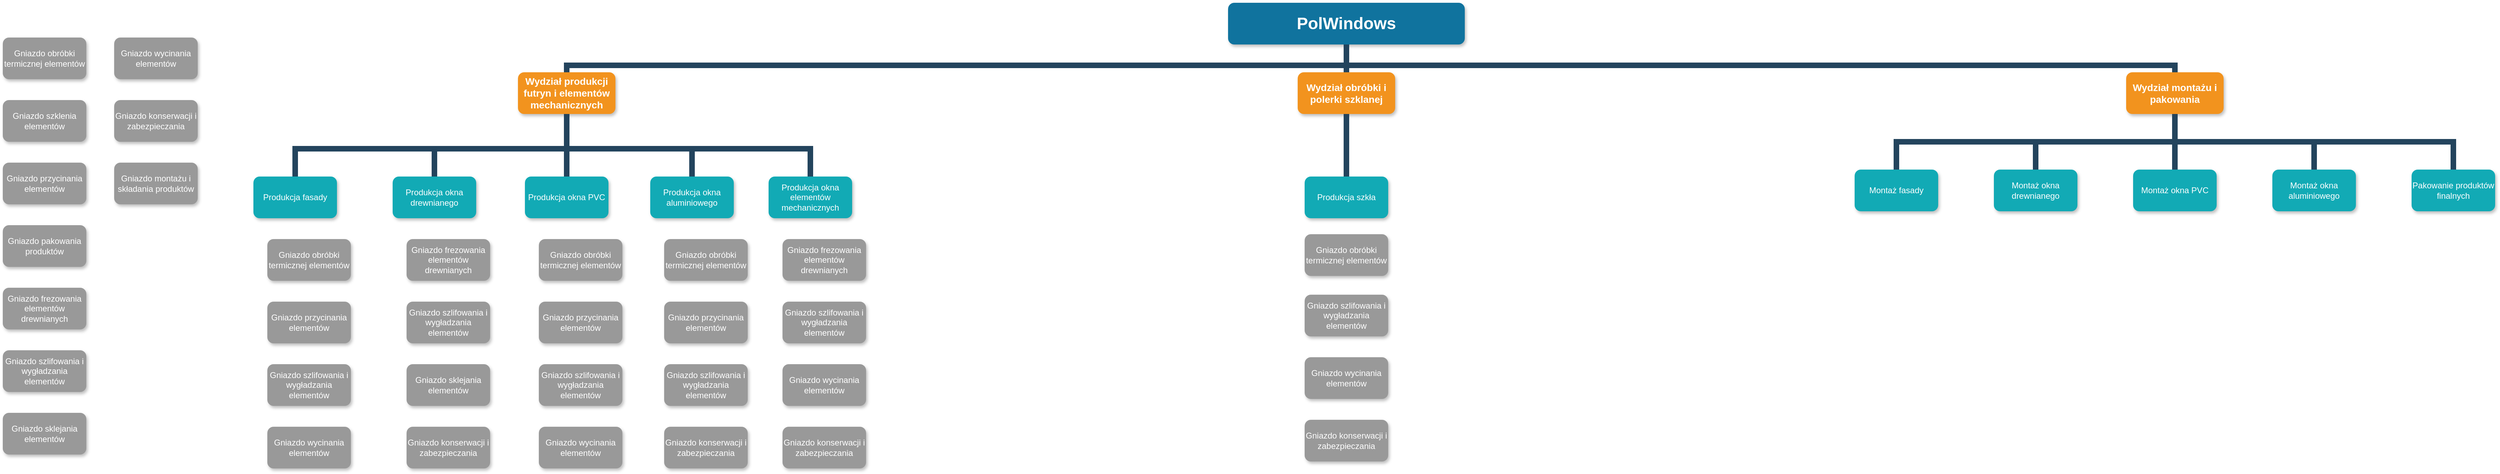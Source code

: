 <mxfile version="17.1.2" type="github">
  <diagram name="Page-1" id="64c3da0e-402f-94eb-ee01-a36477274f13">
    <mxGraphModel dx="3357" dy="1222" grid="1" gridSize="10" guides="1" tooltips="1" connect="1" arrows="1" fold="1" page="1" pageScale="1" pageWidth="1169" pageHeight="826" background="none" math="0" shadow="0">
      <root>
        <mxCell id="0" />
        <mxCell id="1" parent="0" />
        <mxCell id="2" value="PolWindows" style="whiteSpace=wrap;rounded=1;shadow=1;fillColor=#10739E;strokeColor=none;fontColor=#FFFFFF;fontStyle=1;fontSize=24" parent="1" vertex="1">
          <mxGeometry x="1000" y="50" width="340" height="60" as="geometry" />
        </mxCell>
        <mxCell id="3" value="Wydział produkcji futryn i elementów mechanicznych" style="whiteSpace=wrap;rounded=1;fillColor=#F2931E;strokeColor=none;shadow=1;fontColor=#FFFFFF;fontStyle=1;fontSize=14" parent="1" vertex="1">
          <mxGeometry x="-20" y="150.0" width="140" height="60" as="geometry" />
        </mxCell>
        <mxCell id="4" value="Wydział obróbki i polerki szklanej" style="whiteSpace=wrap;rounded=1;fillColor=#F2931E;strokeColor=none;shadow=1;fontColor=#FFFFFF;fontStyle=1;fontSize=14" parent="1" vertex="1">
          <mxGeometry x="1100" y="150.0" width="140" height="60" as="geometry" />
        </mxCell>
        <mxCell id="6" value="Wydział montażu i pakowania" style="whiteSpace=wrap;rounded=1;fillColor=#F2931E;strokeColor=none;shadow=1;fontColor=#FFFFFF;fontStyle=1;fontSize=14" parent="1" vertex="1">
          <mxGeometry x="2290" y="150.0" width="140" height="60" as="geometry" />
        </mxCell>
        <mxCell id="10" value="Produkcja fasady" style="whiteSpace=wrap;rounded=1;fillColor=#12AAB5;strokeColor=none;shadow=1;fontColor=#FFFFFF;" parent="1" vertex="1">
          <mxGeometry x="-400" y="300.0" width="120" height="60" as="geometry" />
        </mxCell>
        <mxCell id="12" value="Produkcja okna drewnianego" style="whiteSpace=wrap;rounded=1;fillColor=#12AAB5;strokeColor=none;shadow=1;fontColor=#FFFFFF;" parent="1" vertex="1">
          <mxGeometry x="-200" y="300.0" width="120" height="60" as="geometry" />
        </mxCell>
        <mxCell id="23" value="Gniazdo obróbki termicznej elementów" style="whiteSpace=wrap;rounded=1;fillColor=#999999;strokeColor=none;shadow=1;fontColor=#FFFFFF;fontStyle=0" parent="1" vertex="1">
          <mxGeometry x="-760" y="100.0" width="120" height="60" as="geometry" />
        </mxCell>
        <mxCell id="24" value="Gniazdo szklenia elementów" style="whiteSpace=wrap;rounded=1;fillColor=#999999;strokeColor=none;shadow=1;fontColor=#FFFFFF;fontStyle=0" parent="1" vertex="1">
          <mxGeometry x="-760.0" y="190.0" width="120" height="60" as="geometry" />
        </mxCell>
        <mxCell id="25" value="Gniazdo przycinania elementów" style="whiteSpace=wrap;rounded=1;fillColor=#999999;strokeColor=none;shadow=1;fontColor=#FFFFFF;fontStyle=0" parent="1" vertex="1">
          <mxGeometry x="-760" y="280.0" width="120" height="60" as="geometry" />
        </mxCell>
        <mxCell id="26" value="Gniazdo pakowania produktów" style="whiteSpace=wrap;rounded=1;fillColor=#999999;strokeColor=none;shadow=1;fontColor=#FFFFFF;fontStyle=0" parent="1" vertex="1">
          <mxGeometry x="-760.0" y="370.0" width="120" height="60" as="geometry" />
        </mxCell>
        <mxCell id="103" value="" style="edgeStyle=elbowEdgeStyle;elbow=vertical;rounded=0;fontColor=#000000;endArrow=none;endFill=0;strokeWidth=8;strokeColor=#23445D;" parent="1" source="3" target="10" edge="1">
          <mxGeometry width="100" height="100" relative="1" as="geometry">
            <mxPoint x="-450" y="290" as="sourcePoint" />
            <mxPoint x="-350" y="190" as="targetPoint" />
            <Array as="points">
              <mxPoint x="-170" y="260" />
            </Array>
          </mxGeometry>
        </mxCell>
        <mxCell id="104" value="" style="edgeStyle=elbowEdgeStyle;elbow=vertical;rounded=0;fontColor=#000000;endArrow=none;endFill=0;strokeWidth=8;strokeColor=#23445D;" parent="1" source="3" target="12" edge="1">
          <mxGeometry width="100" height="100" relative="1" as="geometry">
            <mxPoint x="-110" y="290" as="sourcePoint" />
            <mxPoint x="-10" y="190" as="targetPoint" />
            <Array as="points">
              <mxPoint x="50" y="260" />
              <mxPoint x="50" y="255" />
            </Array>
          </mxGeometry>
        </mxCell>
        <mxCell id="133" value="Montaż fasady" style="whiteSpace=wrap;rounded=1;fillColor=#12AAB5;strokeColor=none;shadow=1;fontColor=#FFFFFF;" parent="1" vertex="1">
          <mxGeometry x="1900.0" y="290.0" width="120" height="60" as="geometry" />
        </mxCell>
        <mxCell id="134" value="Montaż okna drewnianego" style="whiteSpace=wrap;rounded=1;fillColor=#12AAB5;strokeColor=none;shadow=1;fontColor=#FFFFFF;" parent="1" vertex="1">
          <mxGeometry x="2100" y="290.0" width="120" height="60" as="geometry" />
        </mxCell>
        <mxCell id="221" value="" style="edgeStyle=elbowEdgeStyle;elbow=vertical;rounded=0;fontColor=#000000;endArrow=none;endFill=0;strokeWidth=8;strokeColor=#23445D;" parent="1" source="6" target="133" edge="1">
          <mxGeometry width="100" height="100" relative="1" as="geometry">
            <mxPoint x="1870" y="260" as="sourcePoint" />
            <mxPoint x="1970" y="160" as="targetPoint" />
          </mxGeometry>
        </mxCell>
        <mxCell id="222" value="" style="edgeStyle=elbowEdgeStyle;elbow=vertical;rounded=0;fontColor=#000000;endArrow=none;endFill=0;strokeWidth=8;strokeColor=#23445D;" parent="1" source="6" target="134" edge="1">
          <mxGeometry width="100" height="100" relative="1" as="geometry">
            <mxPoint x="2120" y="270" as="sourcePoint" />
            <mxPoint x="2220" y="170" as="targetPoint" />
          </mxGeometry>
        </mxCell>
        <mxCell id="229" value="" style="edgeStyle=elbowEdgeStyle;elbow=vertical;rounded=0;fontColor=#000000;endArrow=none;endFill=0;strokeWidth=8;strokeColor=#23445D;" parent="1" source="2" target="3" edge="1">
          <mxGeometry width="100" height="100" relative="1" as="geometry">
            <mxPoint x="540" y="140" as="sourcePoint" />
            <mxPoint x="640" y="40" as="targetPoint" />
            <Array as="points">
              <mxPoint x="650" y="140" />
              <mxPoint x="650" y="150" />
            </Array>
          </mxGeometry>
        </mxCell>
        <mxCell id="230" value="" style="edgeStyle=elbowEdgeStyle;elbow=vertical;rounded=0;fontColor=#000000;endArrow=none;endFill=0;strokeWidth=8;strokeColor=#23445D;" parent="1" source="2" target="4" edge="1">
          <mxGeometry width="100" height="100" relative="1" as="geometry">
            <mxPoint x="550" y="150" as="sourcePoint" />
            <mxPoint x="650" y="50" as="targetPoint" />
          </mxGeometry>
        </mxCell>
        <mxCell id="234" value="" style="edgeStyle=elbowEdgeStyle;elbow=vertical;rounded=0;fontColor=#000000;endArrow=none;endFill=0;strokeWidth=8;strokeColor=#23445D;" parent="1" source="2" edge="1">
          <mxGeometry width="100" height="100" relative="1" as="geometry">
            <mxPoint x="590" y="190" as="sourcePoint" />
            <mxPoint x="2360" y="150" as="targetPoint" />
            <Array as="points">
              <mxPoint x="1770" y="140" />
            </Array>
          </mxGeometry>
        </mxCell>
        <mxCell id="9-6c7BfhoWEWpENg01it-234" value="Produkcja okna PVC" style="whiteSpace=wrap;rounded=1;fillColor=#12AAB5;strokeColor=none;shadow=1;fontColor=#FFFFFF;" vertex="1" parent="1">
          <mxGeometry x="-10" y="300.0" width="120" height="60" as="geometry" />
        </mxCell>
        <mxCell id="9-6c7BfhoWEWpENg01it-235" value="Produkcja okna aluminiowego" style="whiteSpace=wrap;rounded=1;fillColor=#12AAB5;strokeColor=none;shadow=1;fontColor=#FFFFFF;" vertex="1" parent="1">
          <mxGeometry x="170" y="300.0" width="120" height="60" as="geometry" />
        </mxCell>
        <mxCell id="9-6c7BfhoWEWpENg01it-236" value="Produkcja okna elementów mechanicznych" style="whiteSpace=wrap;rounded=1;fillColor=#12AAB5;strokeColor=none;shadow=1;fontColor=#FFFFFF;" vertex="1" parent="1">
          <mxGeometry x="340" y="300.0" width="120" height="60" as="geometry" />
        </mxCell>
        <mxCell id="9-6c7BfhoWEWpENg01it-239" value="" style="edgeStyle=elbowEdgeStyle;elbow=vertical;rounded=0;fontColor=#000000;endArrow=none;endFill=0;strokeWidth=8;strokeColor=#23445D;exitX=0.5;exitY=1;exitDx=0;exitDy=0;entryX=0.5;entryY=0;entryDx=0;entryDy=0;" edge="1" parent="1" source="3" target="9-6c7BfhoWEWpENg01it-234">
          <mxGeometry width="100" height="100" relative="1" as="geometry">
            <mxPoint x="60" y="220.0" as="sourcePoint" />
            <mxPoint x="-130" y="310" as="targetPoint" />
            <Array as="points">
              <mxPoint x="60" y="265" />
            </Array>
          </mxGeometry>
        </mxCell>
        <mxCell id="9-6c7BfhoWEWpENg01it-240" value="" style="edgeStyle=elbowEdgeStyle;elbow=vertical;rounded=0;fontColor=#000000;endArrow=none;endFill=0;strokeWidth=8;strokeColor=#23445D;entryX=0.5;entryY=0;entryDx=0;entryDy=0;" edge="1" parent="1" target="9-6c7BfhoWEWpENg01it-235">
          <mxGeometry width="100" height="100" relative="1" as="geometry">
            <mxPoint x="50" y="220" as="sourcePoint" />
            <mxPoint x="-120" y="320" as="targetPoint" />
            <Array as="points">
              <mxPoint x="70" y="260" />
              <mxPoint x="140" y="260" />
            </Array>
          </mxGeometry>
        </mxCell>
        <mxCell id="9-6c7BfhoWEWpENg01it-241" value="" style="edgeStyle=elbowEdgeStyle;elbow=vertical;rounded=0;fontColor=#000000;endArrow=none;endFill=0;strokeWidth=8;strokeColor=#23445D;entryX=0.5;entryY=0;entryDx=0;entryDy=0;" edge="1" parent="1" target="9-6c7BfhoWEWpENg01it-236">
          <mxGeometry width="100" height="100" relative="1" as="geometry">
            <mxPoint x="50" y="210" as="sourcePoint" />
            <mxPoint x="330" y="280" as="targetPoint" />
            <Array as="points">
              <mxPoint x="90" y="260" />
              <mxPoint x="230" y="250" />
            </Array>
          </mxGeometry>
        </mxCell>
        <mxCell id="9-6c7BfhoWEWpENg01it-242" value="Produkcja szkła" style="whiteSpace=wrap;rounded=1;fillColor=#12AAB5;strokeColor=none;shadow=1;fontColor=#FFFFFF;" vertex="1" parent="1">
          <mxGeometry x="1110" y="300.0" width="120" height="60" as="geometry" />
        </mxCell>
        <mxCell id="9-6c7BfhoWEWpENg01it-243" value="" style="edgeStyle=elbowEdgeStyle;elbow=vertical;rounded=0;fontColor=#000000;endArrow=none;endFill=0;strokeWidth=8;strokeColor=#23445D;exitX=0.5;exitY=1;exitDx=0;exitDy=0;entryX=0.5;entryY=0;entryDx=0;entryDy=0;" edge="1" parent="1" source="4" target="9-6c7BfhoWEWpENg01it-242">
          <mxGeometry width="100" height="100" relative="1" as="geometry">
            <mxPoint x="819" y="220" as="sourcePoint" />
            <mxPoint x="1170" y="290" as="targetPoint" />
            <Array as="points">
              <mxPoint x="1160" y="260" />
              <mxPoint x="999" y="260" />
            </Array>
          </mxGeometry>
        </mxCell>
        <mxCell id="9-6c7BfhoWEWpENg01it-245" value="Montaż okna PVC" style="whiteSpace=wrap;rounded=1;fillColor=#12AAB5;strokeColor=none;shadow=1;fontColor=#FFFFFF;" vertex="1" parent="1">
          <mxGeometry x="2300" y="290.0" width="120" height="60" as="geometry" />
        </mxCell>
        <mxCell id="9-6c7BfhoWEWpENg01it-246" value="Montaż okna aluminiowego" style="whiteSpace=wrap;rounded=1;fillColor=#12AAB5;strokeColor=none;shadow=1;fontColor=#FFFFFF;" vertex="1" parent="1">
          <mxGeometry x="2500" y="290.0" width="120" height="60" as="geometry" />
        </mxCell>
        <mxCell id="9-6c7BfhoWEWpENg01it-247" value="Pakowanie produktów finalnych" style="whiteSpace=wrap;rounded=1;fillColor=#12AAB5;strokeColor=none;shadow=1;fontColor=#FFFFFF;" vertex="1" parent="1">
          <mxGeometry x="2700" y="290.0" width="120" height="60" as="geometry" />
        </mxCell>
        <mxCell id="9-6c7BfhoWEWpENg01it-248" value="" style="edgeStyle=elbowEdgeStyle;elbow=vertical;rounded=0;fontColor=#000000;endArrow=none;endFill=0;strokeWidth=8;strokeColor=#23445D;exitX=0.5;exitY=1;exitDx=0;exitDy=0;" edge="1" parent="1" source="6">
          <mxGeometry width="100" height="100" relative="1" as="geometry">
            <mxPoint x="2260" y="220.0" as="sourcePoint" />
            <mxPoint x="2360" y="290" as="targetPoint" />
            <Array as="points">
              <mxPoint x="2310" y="255" />
            </Array>
          </mxGeometry>
        </mxCell>
        <mxCell id="9-6c7BfhoWEWpENg01it-250" value="" style="edgeStyle=elbowEdgeStyle;elbow=vertical;rounded=0;fontColor=#000000;endArrow=none;endFill=0;strokeWidth=8;strokeColor=#23445D;exitX=0.5;exitY=1;exitDx=0;exitDy=0;" edge="1" parent="1" source="6">
          <mxGeometry width="100" height="100" relative="1" as="geometry">
            <mxPoint x="2660" y="220.0" as="sourcePoint" />
            <mxPoint x="2760" y="290" as="targetPoint" />
          </mxGeometry>
        </mxCell>
        <mxCell id="9-6c7BfhoWEWpENg01it-252" value="" style="edgeStyle=elbowEdgeStyle;elbow=vertical;rounded=0;fontColor=#000000;endArrow=none;endFill=0;strokeWidth=8;strokeColor=#23445D;exitX=0.5;exitY=1;exitDx=0;exitDy=0;entryX=0.5;entryY=0;entryDx=0;entryDy=0;" edge="1" parent="1" source="6" target="9-6c7BfhoWEWpENg01it-246">
          <mxGeometry width="100" height="100" relative="1" as="geometry">
            <mxPoint x="2370" y="220.0" as="sourcePoint" />
            <mxPoint x="2770" y="300" as="targetPoint" />
          </mxGeometry>
        </mxCell>
        <mxCell id="9-6c7BfhoWEWpENg01it-253" value="Gniazdo frezowania elementów drewnianych" style="whiteSpace=wrap;rounded=1;fillColor=#999999;strokeColor=none;shadow=1;fontColor=#FFFFFF;fontStyle=0" vertex="1" parent="1">
          <mxGeometry x="-760.0" y="460.0" width="120" height="60" as="geometry" />
        </mxCell>
        <mxCell id="9-6c7BfhoWEWpENg01it-254" value="Gniazdo szlifowania i wygładzania elementów" style="whiteSpace=wrap;rounded=1;fillColor=#999999;strokeColor=none;shadow=1;fontColor=#FFFFFF;fontStyle=0" vertex="1" parent="1">
          <mxGeometry x="-760.0" y="550.0" width="120" height="60" as="geometry" />
        </mxCell>
        <mxCell id="9-6c7BfhoWEWpENg01it-255" value="Gniazdo sklejania elementów" style="whiteSpace=wrap;rounded=1;fillColor=#999999;strokeColor=none;shadow=1;fontColor=#FFFFFF;fontStyle=0" vertex="1" parent="1">
          <mxGeometry x="-760" y="640.0" width="120" height="60" as="geometry" />
        </mxCell>
        <mxCell id="9-6c7BfhoWEWpENg01it-256" value="Gniazdo wycinania elementów" style="whiteSpace=wrap;rounded=1;fillColor=#999999;strokeColor=none;shadow=1;fontColor=#FFFFFF;fontStyle=0" vertex="1" parent="1">
          <mxGeometry x="-600.0" y="100.0" width="120" height="60" as="geometry" />
        </mxCell>
        <mxCell id="9-6c7BfhoWEWpENg01it-257" value="Gniazdo konserwacji i zabezpieczania" style="whiteSpace=wrap;rounded=1;fillColor=#999999;strokeColor=none;shadow=1;fontColor=#FFFFFF;fontStyle=0" vertex="1" parent="1">
          <mxGeometry x="-600.0" y="190.0" width="120" height="60" as="geometry" />
        </mxCell>
        <mxCell id="9-6c7BfhoWEWpENg01it-258" value="Gniazdo montażu i składania produktów" style="whiteSpace=wrap;rounded=1;fillColor=#999999;strokeColor=none;shadow=1;fontColor=#FFFFFF;fontStyle=0" vertex="1" parent="1">
          <mxGeometry x="-600.0" y="280.0" width="120" height="60" as="geometry" />
        </mxCell>
        <mxCell id="9-6c7BfhoWEWpENg01it-259" value="Gniazdo obróbki termicznej elementów" style="whiteSpace=wrap;rounded=1;fillColor=#999999;strokeColor=none;shadow=1;fontColor=#FFFFFF;fontStyle=0" vertex="1" parent="1">
          <mxGeometry x="-380" y="390.0" width="120" height="60" as="geometry" />
        </mxCell>
        <mxCell id="9-6c7BfhoWEWpENg01it-261" value="Gniazdo przycinania elementów" style="whiteSpace=wrap;rounded=1;fillColor=#999999;strokeColor=none;shadow=1;fontColor=#FFFFFF;fontStyle=0" vertex="1" parent="1">
          <mxGeometry x="-380" y="480.0" width="120" height="60" as="geometry" />
        </mxCell>
        <mxCell id="9-6c7BfhoWEWpENg01it-262" value="Gniazdo szlifowania i wygładzania elementów" style="whiteSpace=wrap;rounded=1;fillColor=#999999;strokeColor=none;shadow=1;fontColor=#FFFFFF;fontStyle=0" vertex="1" parent="1">
          <mxGeometry x="-380.0" y="570.0" width="120" height="60" as="geometry" />
        </mxCell>
        <mxCell id="9-6c7BfhoWEWpENg01it-263" value="Gniazdo wycinania elementów" style="whiteSpace=wrap;rounded=1;fillColor=#999999;strokeColor=none;shadow=1;fontColor=#FFFFFF;fontStyle=0" vertex="1" parent="1">
          <mxGeometry x="-380.0" y="660.0" width="120" height="60" as="geometry" />
        </mxCell>
        <mxCell id="9-6c7BfhoWEWpENg01it-264" value="Gniazdo frezowania elementów drewnianych" style="whiteSpace=wrap;rounded=1;fillColor=#999999;strokeColor=none;shadow=1;fontColor=#FFFFFF;fontStyle=0" vertex="1" parent="1">
          <mxGeometry x="-180.0" y="390.0" width="120" height="60" as="geometry" />
        </mxCell>
        <mxCell id="9-6c7BfhoWEWpENg01it-265" value="Gniazdo szlifowania i wygładzania elementów" style="whiteSpace=wrap;rounded=1;fillColor=#999999;strokeColor=none;shadow=1;fontColor=#FFFFFF;fontStyle=0" vertex="1" parent="1">
          <mxGeometry x="-180.0" y="480.0" width="120" height="60" as="geometry" />
        </mxCell>
        <mxCell id="9-6c7BfhoWEWpENg01it-266" value="Gniazdo sklejania elementów" style="whiteSpace=wrap;rounded=1;fillColor=#999999;strokeColor=none;shadow=1;fontColor=#FFFFFF;fontStyle=0" vertex="1" parent="1">
          <mxGeometry x="-180" y="570.0" width="120" height="60" as="geometry" />
        </mxCell>
        <mxCell id="9-6c7BfhoWEWpENg01it-267" value="Gniazdo konserwacji i zabezpieczania" style="whiteSpace=wrap;rounded=1;fillColor=#999999;strokeColor=none;shadow=1;fontColor=#FFFFFF;fontStyle=0" vertex="1" parent="1">
          <mxGeometry x="-180.0" y="660.0" width="120" height="60" as="geometry" />
        </mxCell>
        <mxCell id="9-6c7BfhoWEWpENg01it-268" value="Gniazdo obróbki termicznej elementów" style="whiteSpace=wrap;rounded=1;fillColor=#999999;strokeColor=none;shadow=1;fontColor=#FFFFFF;fontStyle=0" vertex="1" parent="1">
          <mxGeometry x="10" y="390.0" width="120" height="60" as="geometry" />
        </mxCell>
        <mxCell id="9-6c7BfhoWEWpENg01it-269" value="Gniazdo przycinania elementów" style="whiteSpace=wrap;rounded=1;fillColor=#999999;strokeColor=none;shadow=1;fontColor=#FFFFFF;fontStyle=0" vertex="1" parent="1">
          <mxGeometry x="10" y="480.0" width="120" height="60" as="geometry" />
        </mxCell>
        <mxCell id="9-6c7BfhoWEWpENg01it-270" value="Gniazdo szlifowania i wygładzania elementów" style="whiteSpace=wrap;rounded=1;fillColor=#999999;strokeColor=none;shadow=1;fontColor=#FFFFFF;fontStyle=0" vertex="1" parent="1">
          <mxGeometry x="10.0" y="570.0" width="120" height="60" as="geometry" />
        </mxCell>
        <mxCell id="9-6c7BfhoWEWpENg01it-271" value="Gniazdo wycinania elementów" style="whiteSpace=wrap;rounded=1;fillColor=#999999;strokeColor=none;shadow=1;fontColor=#FFFFFF;fontStyle=0" vertex="1" parent="1">
          <mxGeometry x="10.0" y="660.0" width="120" height="60" as="geometry" />
        </mxCell>
        <mxCell id="9-6c7BfhoWEWpENg01it-272" value="Gniazdo obróbki termicznej elementów" style="whiteSpace=wrap;rounded=1;fillColor=#999999;strokeColor=none;shadow=1;fontColor=#FFFFFF;fontStyle=0" vertex="1" parent="1">
          <mxGeometry x="190" y="390.0" width="120" height="60" as="geometry" />
        </mxCell>
        <mxCell id="9-6c7BfhoWEWpENg01it-273" value="Gniazdo przycinania elementów" style="whiteSpace=wrap;rounded=1;fillColor=#999999;strokeColor=none;shadow=1;fontColor=#FFFFFF;fontStyle=0" vertex="1" parent="1">
          <mxGeometry x="190" y="480.0" width="120" height="60" as="geometry" />
        </mxCell>
        <mxCell id="9-6c7BfhoWEWpENg01it-274" value="Gniazdo szlifowania i wygładzania elementów" style="whiteSpace=wrap;rounded=1;fillColor=#999999;strokeColor=none;shadow=1;fontColor=#FFFFFF;fontStyle=0" vertex="1" parent="1">
          <mxGeometry x="190.0" y="570.0" width="120" height="60" as="geometry" />
        </mxCell>
        <mxCell id="9-6c7BfhoWEWpENg01it-275" value="Gniazdo konserwacji i zabezpieczania" style="whiteSpace=wrap;rounded=1;fillColor=#999999;strokeColor=none;shadow=1;fontColor=#FFFFFF;fontStyle=0" vertex="1" parent="1">
          <mxGeometry x="190.0" y="660.0" width="120" height="60" as="geometry" />
        </mxCell>
        <mxCell id="9-6c7BfhoWEWpENg01it-276" value="Gniazdo frezowania elementów drewnianych" style="whiteSpace=wrap;rounded=1;fillColor=#999999;strokeColor=none;shadow=1;fontColor=#FFFFFF;fontStyle=0" vertex="1" parent="1">
          <mxGeometry x="360.0" y="390.0" width="120" height="60" as="geometry" />
        </mxCell>
        <mxCell id="9-6c7BfhoWEWpENg01it-277" value="Gniazdo szlifowania i wygładzania elementów" style="whiteSpace=wrap;rounded=1;fillColor=#999999;strokeColor=none;shadow=1;fontColor=#FFFFFF;fontStyle=0" vertex="1" parent="1">
          <mxGeometry x="360.0" y="480.0" width="120" height="60" as="geometry" />
        </mxCell>
        <mxCell id="9-6c7BfhoWEWpENg01it-278" value="Gniazdo wycinania elementów" style="whiteSpace=wrap;rounded=1;fillColor=#999999;strokeColor=none;shadow=1;fontColor=#FFFFFF;fontStyle=0" vertex="1" parent="1">
          <mxGeometry x="360.0" y="570.0" width="120" height="60" as="geometry" />
        </mxCell>
        <mxCell id="9-6c7BfhoWEWpENg01it-279" value="Gniazdo konserwacji i zabezpieczania" style="whiteSpace=wrap;rounded=1;fillColor=#999999;strokeColor=none;shadow=1;fontColor=#FFFFFF;fontStyle=0" vertex="1" parent="1">
          <mxGeometry x="360.0" y="660.0" width="120" height="60" as="geometry" />
        </mxCell>
        <mxCell id="9-6c7BfhoWEWpENg01it-280" value="Gniazdo obróbki termicznej elementów" style="whiteSpace=wrap;rounded=1;fillColor=#999999;strokeColor=none;shadow=1;fontColor=#FFFFFF;fontStyle=0" vertex="1" parent="1">
          <mxGeometry x="1110" y="383.0" width="120" height="60" as="geometry" />
        </mxCell>
        <mxCell id="9-6c7BfhoWEWpENg01it-281" value="Gniazdo szlifowania i wygładzania elementów" style="whiteSpace=wrap;rounded=1;fillColor=#999999;strokeColor=none;shadow=1;fontColor=#FFFFFF;fontStyle=0" vertex="1" parent="1">
          <mxGeometry x="1110.0" y="470.0" width="120" height="60" as="geometry" />
        </mxCell>
        <mxCell id="9-6c7BfhoWEWpENg01it-282" value="Gniazdo wycinania elementów" style="whiteSpace=wrap;rounded=1;fillColor=#999999;strokeColor=none;shadow=1;fontColor=#FFFFFF;fontStyle=0" vertex="1" parent="1">
          <mxGeometry x="1110" y="560.0" width="120" height="60" as="geometry" />
        </mxCell>
        <mxCell id="9-6c7BfhoWEWpENg01it-283" value="Gniazdo konserwacji i zabezpieczania" style="whiteSpace=wrap;rounded=1;fillColor=#999999;strokeColor=none;shadow=1;fontColor=#FFFFFF;fontStyle=0" vertex="1" parent="1">
          <mxGeometry x="1110" y="650.0" width="120" height="60" as="geometry" />
        </mxCell>
      </root>
    </mxGraphModel>
  </diagram>
</mxfile>
